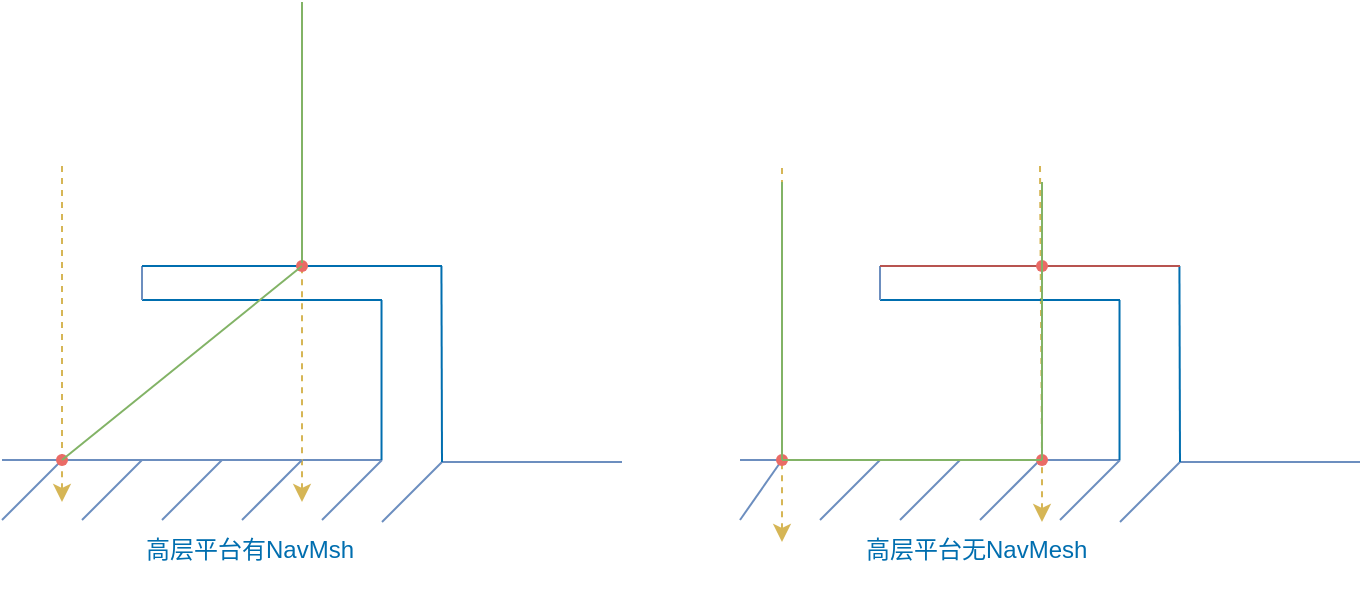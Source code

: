 <mxfile version="20.8.13" type="github">
  <diagram name="第 1 页" id="d0AM14grGcBHoypMYFwT">
    <mxGraphModel dx="1136" dy="556" grid="1" gridSize="10" guides="1" tooltips="1" connect="1" arrows="1" fold="1" page="1" pageScale="1" pageWidth="827" pageHeight="1169" math="0" shadow="0">
      <root>
        <mxCell id="0" />
        <mxCell id="1" parent="0" />
        <mxCell id="rEAQ6jnLLTIDA4DRHlVP-74" value="" style="endArrow=none;html=1;rounded=0;fillColor=#dae8fc;strokeColor=#6c8ebf;" parent="1" edge="1">
          <mxGeometry width="50" height="50" relative="1" as="geometry">
            <mxPoint x="90" y="459" as="sourcePoint" />
            <mxPoint x="280" y="459" as="targetPoint" />
          </mxGeometry>
        </mxCell>
        <mxCell id="rEAQ6jnLLTIDA4DRHlVP-79" value="" style="endArrow=none;dashed=1;html=1;rounded=0;fillColor=#fff2cc;strokeColor=#d6b656;startArrow=classic;startFill=1;entryX=0;entryY=0.5;entryDx=0;entryDy=0;" parent="1" edge="1">
          <mxGeometry width="50" height="50" relative="1" as="geometry">
            <mxPoint x="240" y="480" as="sourcePoint" />
            <mxPoint x="240" y="312" as="targetPoint" />
          </mxGeometry>
        </mxCell>
        <mxCell id="rEAQ6jnLLTIDA4DRHlVP-80" value="" style="endArrow=none;html=1;rounded=0;fillColor=#dae8fc;strokeColor=#6c8ebf;" parent="1" edge="1">
          <mxGeometry width="50" height="50" relative="1" as="geometry">
            <mxPoint x="90" y="489" as="sourcePoint" />
            <mxPoint x="120" y="459" as="targetPoint" />
          </mxGeometry>
        </mxCell>
        <mxCell id="rEAQ6jnLLTIDA4DRHlVP-81" value="" style="endArrow=none;html=1;rounded=0;fillColor=#dae8fc;strokeColor=#6c8ebf;" parent="1" edge="1">
          <mxGeometry width="50" height="50" relative="1" as="geometry">
            <mxPoint x="130" y="489" as="sourcePoint" />
            <mxPoint x="160" y="459" as="targetPoint" />
          </mxGeometry>
        </mxCell>
        <mxCell id="rEAQ6jnLLTIDA4DRHlVP-82" value="" style="endArrow=none;html=1;rounded=0;fillColor=#dae8fc;strokeColor=#6c8ebf;" parent="1" edge="1">
          <mxGeometry width="50" height="50" relative="1" as="geometry">
            <mxPoint x="170" y="489" as="sourcePoint" />
            <mxPoint x="200" y="459" as="targetPoint" />
          </mxGeometry>
        </mxCell>
        <mxCell id="rEAQ6jnLLTIDA4DRHlVP-83" value="" style="endArrow=none;html=1;rounded=0;fillColor=#dae8fc;strokeColor=#6c8ebf;" parent="1" edge="1">
          <mxGeometry width="50" height="50" relative="1" as="geometry">
            <mxPoint x="210" y="489" as="sourcePoint" />
            <mxPoint x="240" y="459" as="targetPoint" />
          </mxGeometry>
        </mxCell>
        <mxCell id="rEAQ6jnLLTIDA4DRHlVP-84" value="" style="endArrow=none;html=1;rounded=0;fillColor=#dae8fc;strokeColor=#6c8ebf;" parent="1" edge="1">
          <mxGeometry width="50" height="50" relative="1" as="geometry">
            <mxPoint x="250" y="489" as="sourcePoint" />
            <mxPoint x="280" y="459" as="targetPoint" />
          </mxGeometry>
        </mxCell>
        <mxCell id="rEAQ6jnLLTIDA4DRHlVP-85" value="" style="endArrow=none;html=1;rounded=0;fillColor=#dae8fc;strokeColor=#6c8ebf;" parent="1" edge="1">
          <mxGeometry width="50" height="50" relative="1" as="geometry">
            <mxPoint x="280" y="490" as="sourcePoint" />
            <mxPoint x="310" y="460" as="targetPoint" />
          </mxGeometry>
        </mxCell>
        <mxCell id="rEAQ6jnLLTIDA4DRHlVP-86" value="" style="endArrow=none;html=1;rounded=0;fillColor=#dae8fc;strokeColor=#6c8ebf;" parent="1" edge="1">
          <mxGeometry width="50" height="50" relative="1" as="geometry">
            <mxPoint x="310" y="460" as="sourcePoint" />
            <mxPoint x="400" y="460" as="targetPoint" />
          </mxGeometry>
        </mxCell>
        <mxCell id="rEAQ6jnLLTIDA4DRHlVP-89" value="" style="endArrow=none;html=1;rounded=0;strokeColor=#006EAF;fontColor=#006EAF;" parent="1" edge="1">
          <mxGeometry width="50" height="50" relative="1" as="geometry">
            <mxPoint x="280" y="379" as="sourcePoint" />
            <mxPoint x="160" y="379" as="targetPoint" />
          </mxGeometry>
        </mxCell>
        <mxCell id="rEAQ6jnLLTIDA4DRHlVP-90" value="" style="endArrow=none;html=1;rounded=0;fillColor=#dae8fc;strokeColor=#6c8ebf;" parent="1" edge="1">
          <mxGeometry width="50" height="50" relative="1" as="geometry">
            <mxPoint x="160" y="379" as="sourcePoint" />
            <mxPoint x="160" y="362" as="targetPoint" />
          </mxGeometry>
        </mxCell>
        <mxCell id="rEAQ6jnLLTIDA4DRHlVP-93" value="" style="endArrow=none;html=1;rounded=0;strokeColor=#006EAF;fontColor=#006EAF;" parent="1" edge="1">
          <mxGeometry width="50" height="50" relative="1" as="geometry">
            <mxPoint x="279.76" y="459" as="sourcePoint" />
            <mxPoint x="279.76" y="379" as="targetPoint" />
          </mxGeometry>
        </mxCell>
        <mxCell id="rEAQ6jnLLTIDA4DRHlVP-94" value="" style="endArrow=none;html=1;rounded=0;strokeColor=#006EAF;fontColor=#006EAF;startArrow=none;" parent="1" source="rEAQ6jnLLTIDA4DRHlVP-91" edge="1">
          <mxGeometry width="50" height="50" relative="1" as="geometry">
            <mxPoint x="310" y="362" as="sourcePoint" />
            <mxPoint x="160" y="362" as="targetPoint" />
          </mxGeometry>
        </mxCell>
        <mxCell id="rEAQ6jnLLTIDA4DRHlVP-95" value="" style="endArrow=none;html=1;rounded=0;strokeColor=#006EAF;fontColor=#006EAF;" parent="1" edge="1">
          <mxGeometry width="50" height="50" relative="1" as="geometry">
            <mxPoint x="310" y="460" as="sourcePoint" />
            <mxPoint x="309.71" y="362" as="targetPoint" />
          </mxGeometry>
        </mxCell>
        <mxCell id="rEAQ6jnLLTIDA4DRHlVP-98" value="" style="endArrow=none;html=1;rounded=0;strokeColor=#006EAF;fontColor=#006EAF;" parent="1" target="rEAQ6jnLLTIDA4DRHlVP-91" edge="1">
          <mxGeometry width="50" height="50" relative="1" as="geometry">
            <mxPoint x="310" y="362" as="sourcePoint" />
            <mxPoint x="160" y="362" as="targetPoint" />
          </mxGeometry>
        </mxCell>
        <mxCell id="rEAQ6jnLLTIDA4DRHlVP-91" value="" style="shape=waypoint;sketch=0;fillStyle=solid;size=6;pointerEvents=1;points=[];fillColor=none;resizable=0;rotatable=0;perimeter=centerPerimeter;snapToPoint=1;strokeColor=#EA6B66;fontColor=#006EAF;" parent="1" vertex="1">
          <mxGeometry x="230" y="352" width="20" height="20" as="geometry" />
        </mxCell>
        <mxCell id="rEAQ6jnLLTIDA4DRHlVP-101" value="&lt;div style=&quot;text-align: center;&quot;&gt;&lt;font color=&quot;#006eaf&quot;&gt;高层平台有NavMsh&lt;/font&gt;&lt;/div&gt;" style="text;whiteSpace=wrap;html=1;" parent="1" vertex="1">
          <mxGeometry x="160" y="490" width="120" height="40" as="geometry" />
        </mxCell>
        <mxCell id="rEAQ6jnLLTIDA4DRHlVP-103" value="" style="endArrow=none;html=1;rounded=0;fillColor=#dae8fc;strokeColor=#6c8ebf;startArrow=none;" parent="1" source="rEAQ6jnLLTIDA4DRHlVP-125" edge="1">
          <mxGeometry width="50" height="50" relative="1" as="geometry">
            <mxPoint x="459" y="459" as="sourcePoint" />
            <mxPoint x="649" y="459" as="targetPoint" />
          </mxGeometry>
        </mxCell>
        <mxCell id="rEAQ6jnLLTIDA4DRHlVP-108" value="" style="endArrow=none;dashed=1;html=1;rounded=0;fillColor=#fff2cc;strokeColor=#d6b656;startArrow=none;startFill=1;entryX=0;entryY=0.5;entryDx=0;entryDy=0;" parent="1" edge="1" source="rEAQ6jnLLTIDA4DRHlVP-125">
          <mxGeometry width="50" height="50" relative="1" as="geometry">
            <mxPoint x="610" y="490" as="sourcePoint" />
            <mxPoint x="609" y="312" as="targetPoint" />
          </mxGeometry>
        </mxCell>
        <mxCell id="rEAQ6jnLLTIDA4DRHlVP-109" value="" style="endArrow=none;html=1;rounded=0;fillColor=#dae8fc;strokeColor=#6c8ebf;startArrow=none;" parent="1" edge="1" source="NwkZOh9KmcG9htlMkha2-12">
          <mxGeometry width="50" height="50" relative="1" as="geometry">
            <mxPoint x="459" y="489" as="sourcePoint" />
            <mxPoint x="489" y="459" as="targetPoint" />
          </mxGeometry>
        </mxCell>
        <mxCell id="rEAQ6jnLLTIDA4DRHlVP-110" value="" style="endArrow=none;html=1;rounded=0;fillColor=#dae8fc;strokeColor=#6c8ebf;" parent="1" edge="1">
          <mxGeometry width="50" height="50" relative="1" as="geometry">
            <mxPoint x="499" y="489" as="sourcePoint" />
            <mxPoint x="529" y="459" as="targetPoint" />
          </mxGeometry>
        </mxCell>
        <mxCell id="rEAQ6jnLLTIDA4DRHlVP-111" value="" style="endArrow=none;html=1;rounded=0;fillColor=#dae8fc;strokeColor=#6c8ebf;" parent="1" edge="1">
          <mxGeometry width="50" height="50" relative="1" as="geometry">
            <mxPoint x="539" y="489" as="sourcePoint" />
            <mxPoint x="569" y="459" as="targetPoint" />
          </mxGeometry>
        </mxCell>
        <mxCell id="rEAQ6jnLLTIDA4DRHlVP-112" value="" style="endArrow=none;html=1;rounded=0;fillColor=#dae8fc;strokeColor=#6c8ebf;" parent="1" edge="1">
          <mxGeometry width="50" height="50" relative="1" as="geometry">
            <mxPoint x="579" y="489" as="sourcePoint" />
            <mxPoint x="609" y="459" as="targetPoint" />
          </mxGeometry>
        </mxCell>
        <mxCell id="rEAQ6jnLLTIDA4DRHlVP-113" value="" style="endArrow=none;html=1;rounded=0;fillColor=#dae8fc;strokeColor=#6c8ebf;" parent="1" edge="1">
          <mxGeometry width="50" height="50" relative="1" as="geometry">
            <mxPoint x="619" y="489" as="sourcePoint" />
            <mxPoint x="649" y="459" as="targetPoint" />
          </mxGeometry>
        </mxCell>
        <mxCell id="rEAQ6jnLLTIDA4DRHlVP-114" value="" style="endArrow=none;html=1;rounded=0;fillColor=#dae8fc;strokeColor=#6c8ebf;" parent="1" edge="1">
          <mxGeometry width="50" height="50" relative="1" as="geometry">
            <mxPoint x="649" y="490" as="sourcePoint" />
            <mxPoint x="679" y="460" as="targetPoint" />
          </mxGeometry>
        </mxCell>
        <mxCell id="rEAQ6jnLLTIDA4DRHlVP-115" value="" style="endArrow=none;html=1;rounded=0;fillColor=#dae8fc;strokeColor=#6c8ebf;" parent="1" edge="1">
          <mxGeometry width="50" height="50" relative="1" as="geometry">
            <mxPoint x="679" y="460" as="sourcePoint" />
            <mxPoint x="769" y="460" as="targetPoint" />
          </mxGeometry>
        </mxCell>
        <mxCell id="rEAQ6jnLLTIDA4DRHlVP-116" value="" style="endArrow=none;html=1;rounded=0;strokeColor=#006EAF;fontColor=#006EAF;" parent="1" edge="1">
          <mxGeometry width="50" height="50" relative="1" as="geometry">
            <mxPoint x="649" y="379" as="sourcePoint" />
            <mxPoint x="529" y="379" as="targetPoint" />
          </mxGeometry>
        </mxCell>
        <mxCell id="rEAQ6jnLLTIDA4DRHlVP-117" value="" style="endArrow=none;html=1;rounded=0;fillColor=#dae8fc;strokeColor=#6c8ebf;" parent="1" edge="1">
          <mxGeometry width="50" height="50" relative="1" as="geometry">
            <mxPoint x="529" y="379" as="sourcePoint" />
            <mxPoint x="529" y="362" as="targetPoint" />
          </mxGeometry>
        </mxCell>
        <mxCell id="rEAQ6jnLLTIDA4DRHlVP-119" value="" style="endArrow=none;html=1;rounded=0;strokeColor=#006EAF;fontColor=#006EAF;" parent="1" edge="1">
          <mxGeometry width="50" height="50" relative="1" as="geometry">
            <mxPoint x="648.76" y="459" as="sourcePoint" />
            <mxPoint x="648.76" y="379" as="targetPoint" />
          </mxGeometry>
        </mxCell>
        <mxCell id="rEAQ6jnLLTIDA4DRHlVP-120" value="" style="endArrow=none;html=1;rounded=0;strokeColor=#b85450;fontColor=#006EAF;startArrow=none;fillColor=#f8cecc;" parent="1" source="rEAQ6jnLLTIDA4DRHlVP-123" edge="1">
          <mxGeometry width="50" height="50" relative="1" as="geometry">
            <mxPoint x="679" y="362" as="sourcePoint" />
            <mxPoint x="529" y="362" as="targetPoint" />
          </mxGeometry>
        </mxCell>
        <mxCell id="rEAQ6jnLLTIDA4DRHlVP-121" value="" style="endArrow=none;html=1;rounded=0;strokeColor=#006EAF;fontColor=#006EAF;" parent="1" edge="1">
          <mxGeometry width="50" height="50" relative="1" as="geometry">
            <mxPoint x="679" y="460" as="sourcePoint" />
            <mxPoint x="678.71" y="362" as="targetPoint" />
          </mxGeometry>
        </mxCell>
        <mxCell id="rEAQ6jnLLTIDA4DRHlVP-122" value="" style="endArrow=none;html=1;rounded=0;strokeColor=#b85450;fontColor=#006EAF;fillColor=#f8cecc;" parent="1" target="rEAQ6jnLLTIDA4DRHlVP-123" edge="1">
          <mxGeometry width="50" height="50" relative="1" as="geometry">
            <mxPoint x="679" y="362" as="sourcePoint" />
            <mxPoint x="529" y="362" as="targetPoint" />
          </mxGeometry>
        </mxCell>
        <mxCell id="rEAQ6jnLLTIDA4DRHlVP-123" value="" style="shape=waypoint;sketch=0;fillStyle=solid;size=6;pointerEvents=1;points=[];fillColor=none;resizable=0;rotatable=0;perimeter=centerPerimeter;snapToPoint=1;strokeColor=#EA6B66;fontColor=#006EAF;" parent="1" vertex="1">
          <mxGeometry x="600" y="352" width="20" height="20" as="geometry" />
        </mxCell>
        <mxCell id="rEAQ6jnLLTIDA4DRHlVP-126" value="" style="endArrow=none;html=1;rounded=0;fillColor=#dae8fc;strokeColor=#6c8ebf;" parent="1" target="rEAQ6jnLLTIDA4DRHlVP-125" edge="1">
          <mxGeometry width="50" height="50" relative="1" as="geometry">
            <mxPoint x="459.0" y="459" as="sourcePoint" />
            <mxPoint x="649.0" y="459" as="targetPoint" />
          </mxGeometry>
        </mxCell>
        <mxCell id="rEAQ6jnLLTIDA4DRHlVP-130" value="&lt;div style=&quot;text-align: center;&quot;&gt;&lt;font color=&quot;#006eaf&quot;&gt;高层平台无NavMesh&lt;/font&gt;&lt;/div&gt;" style="text;whiteSpace=wrap;html=1;" parent="1" vertex="1">
          <mxGeometry x="520" y="490" width="120" height="40" as="geometry" />
        </mxCell>
        <mxCell id="NwkZOh9KmcG9htlMkha2-2" value="" style="endArrow=none;dashed=1;html=1;rounded=0;fillColor=#fff2cc;strokeColor=#d6b656;startArrow=none;startFill=1;entryX=0;entryY=0.5;entryDx=0;entryDy=0;" edge="1" parent="1" source="NwkZOh9KmcG9htlMkha2-3">
          <mxGeometry width="50" height="50" relative="1" as="geometry">
            <mxPoint x="120" y="480" as="sourcePoint" />
            <mxPoint x="120" y="312" as="targetPoint" />
          </mxGeometry>
        </mxCell>
        <mxCell id="NwkZOh9KmcG9htlMkha2-4" value="" style="endArrow=none;dashed=1;html=1;rounded=0;fillColor=#fff2cc;strokeColor=#d6b656;startArrow=classic;startFill=1;entryDx=0;entryDy=0;" edge="1" parent="1" target="NwkZOh9KmcG9htlMkha2-3">
          <mxGeometry width="50" height="50" relative="1" as="geometry">
            <mxPoint x="120" y="480" as="sourcePoint" />
            <mxPoint x="120" y="312" as="targetPoint" />
          </mxGeometry>
        </mxCell>
        <mxCell id="NwkZOh9KmcG9htlMkha2-3" value="" style="shape=waypoint;sketch=0;fillStyle=solid;size=6;pointerEvents=1;points=[];fillColor=none;resizable=0;rotatable=0;perimeter=centerPerimeter;snapToPoint=1;strokeColor=#EA6B66;fontColor=#006EAF;" vertex="1" parent="1">
          <mxGeometry x="110" y="449" width="20" height="20" as="geometry" />
        </mxCell>
        <mxCell id="NwkZOh9KmcG9htlMkha2-5" value="" style="endArrow=none;html=1;rounded=0;entryX=0.5;entryY=0.9;entryDx=0;entryDy=0;entryPerimeter=0;fillColor=#d5e8d4;strokeColor=#82b366;" edge="1" parent="1" source="NwkZOh9KmcG9htlMkha2-3" target="rEAQ6jnLLTIDA4DRHlVP-91">
          <mxGeometry width="50" height="50" relative="1" as="geometry">
            <mxPoint x="190" y="410" as="sourcePoint" />
            <mxPoint x="240" y="360" as="targetPoint" />
          </mxGeometry>
        </mxCell>
        <mxCell id="NwkZOh9KmcG9htlMkha2-6" value="" style="endArrow=none;html=1;rounded=0;fillColor=#d5e8d4;strokeColor=#82b366;" edge="1" parent="1">
          <mxGeometry width="50" height="50" relative="1" as="geometry">
            <mxPoint x="240" y="360.5" as="sourcePoint" />
            <mxPoint x="240" y="230" as="targetPoint" />
          </mxGeometry>
        </mxCell>
        <mxCell id="NwkZOh9KmcG9htlMkha2-7" value="" style="endArrow=none;dashed=1;html=1;rounded=0;fillColor=#fff2cc;strokeColor=#d6b656;startArrow=classic;startFill=1;entryDx=0;entryDy=0;" edge="1" parent="1" target="rEAQ6jnLLTIDA4DRHlVP-125">
          <mxGeometry width="50" height="50" relative="1" as="geometry">
            <mxPoint x="610" y="490" as="sourcePoint" />
            <mxPoint x="609" y="312" as="targetPoint" />
          </mxGeometry>
        </mxCell>
        <mxCell id="rEAQ6jnLLTIDA4DRHlVP-125" value="" style="shape=waypoint;sketch=0;fillStyle=solid;size=6;pointerEvents=1;points=[];fillColor=none;resizable=0;rotatable=0;perimeter=centerPerimeter;snapToPoint=1;strokeColor=#EA6B66;" parent="1" vertex="1">
          <mxGeometry x="600" y="449" width="20" height="20" as="geometry" />
        </mxCell>
        <mxCell id="NwkZOh9KmcG9htlMkha2-9" value="" style="endArrow=none;dashed=1;html=1;rounded=0;fillColor=#fff2cc;strokeColor=#d6b656;startArrow=none;startFill=1;" edge="1" parent="1">
          <mxGeometry width="50" height="50" relative="1" as="geometry">
            <mxPoint x="480" y="460" as="sourcePoint" />
            <mxPoint x="480" y="310" as="targetPoint" />
          </mxGeometry>
        </mxCell>
        <mxCell id="NwkZOh9KmcG9htlMkha2-10" value="" style="endArrow=none;dashed=1;html=1;rounded=0;fillColor=#fff2cc;strokeColor=#d6b656;startArrow=classic;startFill=1;" edge="1" parent="1">
          <mxGeometry width="50" height="50" relative="1" as="geometry">
            <mxPoint x="480" y="500" as="sourcePoint" />
            <mxPoint x="480" y="460" as="targetPoint" />
          </mxGeometry>
        </mxCell>
        <mxCell id="NwkZOh9KmcG9htlMkha2-13" value="" style="endArrow=none;html=1;rounded=0;fillColor=#dae8fc;strokeColor=#6c8ebf;" edge="1" parent="1" target="NwkZOh9KmcG9htlMkha2-12">
          <mxGeometry width="50" height="50" relative="1" as="geometry">
            <mxPoint x="459" y="489" as="sourcePoint" />
            <mxPoint x="489" y="459" as="targetPoint" />
          </mxGeometry>
        </mxCell>
        <mxCell id="NwkZOh9KmcG9htlMkha2-12" value="" style="shape=waypoint;sketch=0;fillStyle=solid;size=6;pointerEvents=1;points=[];fillColor=none;resizable=0;rotatable=0;perimeter=centerPerimeter;snapToPoint=1;strokeColor=#EA6B66;fontColor=#006EAF;" vertex="1" parent="1">
          <mxGeometry x="470" y="449" width="20" height="20" as="geometry" />
        </mxCell>
        <mxCell id="NwkZOh9KmcG9htlMkha2-14" value="" style="endArrow=none;html=1;rounded=0;fillColor=#d5e8d4;strokeColor=#82b366;exitX=0.411;exitY=0.567;exitDx=0;exitDy=0;exitPerimeter=0;" edge="1" parent="1" source="rEAQ6jnLLTIDA4DRHlVP-125">
          <mxGeometry width="50" height="50" relative="1" as="geometry">
            <mxPoint x="609.66" y="352" as="sourcePoint" />
            <mxPoint x="610" y="320" as="targetPoint" />
          </mxGeometry>
        </mxCell>
        <mxCell id="NwkZOh9KmcG9htlMkha2-15" value="" style="endArrow=none;html=1;rounded=0;fillColor=#d5e8d4;strokeColor=#82b366;entryX=0.704;entryY=0.375;entryDx=0;entryDy=0;entryPerimeter=0;" edge="1" parent="1" source="rEAQ6jnLLTIDA4DRHlVP-125" target="NwkZOh9KmcG9htlMkha2-12">
          <mxGeometry width="50" height="50" relative="1" as="geometry">
            <mxPoint x="620" y="469" as="sourcePoint" />
            <mxPoint x="620" y="330.0" as="targetPoint" />
          </mxGeometry>
        </mxCell>
        <mxCell id="NwkZOh9KmcG9htlMkha2-16" value="" style="endArrow=none;html=1;rounded=0;fillColor=#d5e8d4;strokeColor=#82b366;entryX=0.397;entryY=0.375;entryDx=0;entryDy=0;entryPerimeter=0;" edge="1" parent="1" target="NwkZOh9KmcG9htlMkha2-12">
          <mxGeometry width="50" height="50" relative="1" as="geometry">
            <mxPoint x="480" y="320" as="sourcePoint" />
            <mxPoint x="490" y="469" as="targetPoint" />
          </mxGeometry>
        </mxCell>
      </root>
    </mxGraphModel>
  </diagram>
</mxfile>
